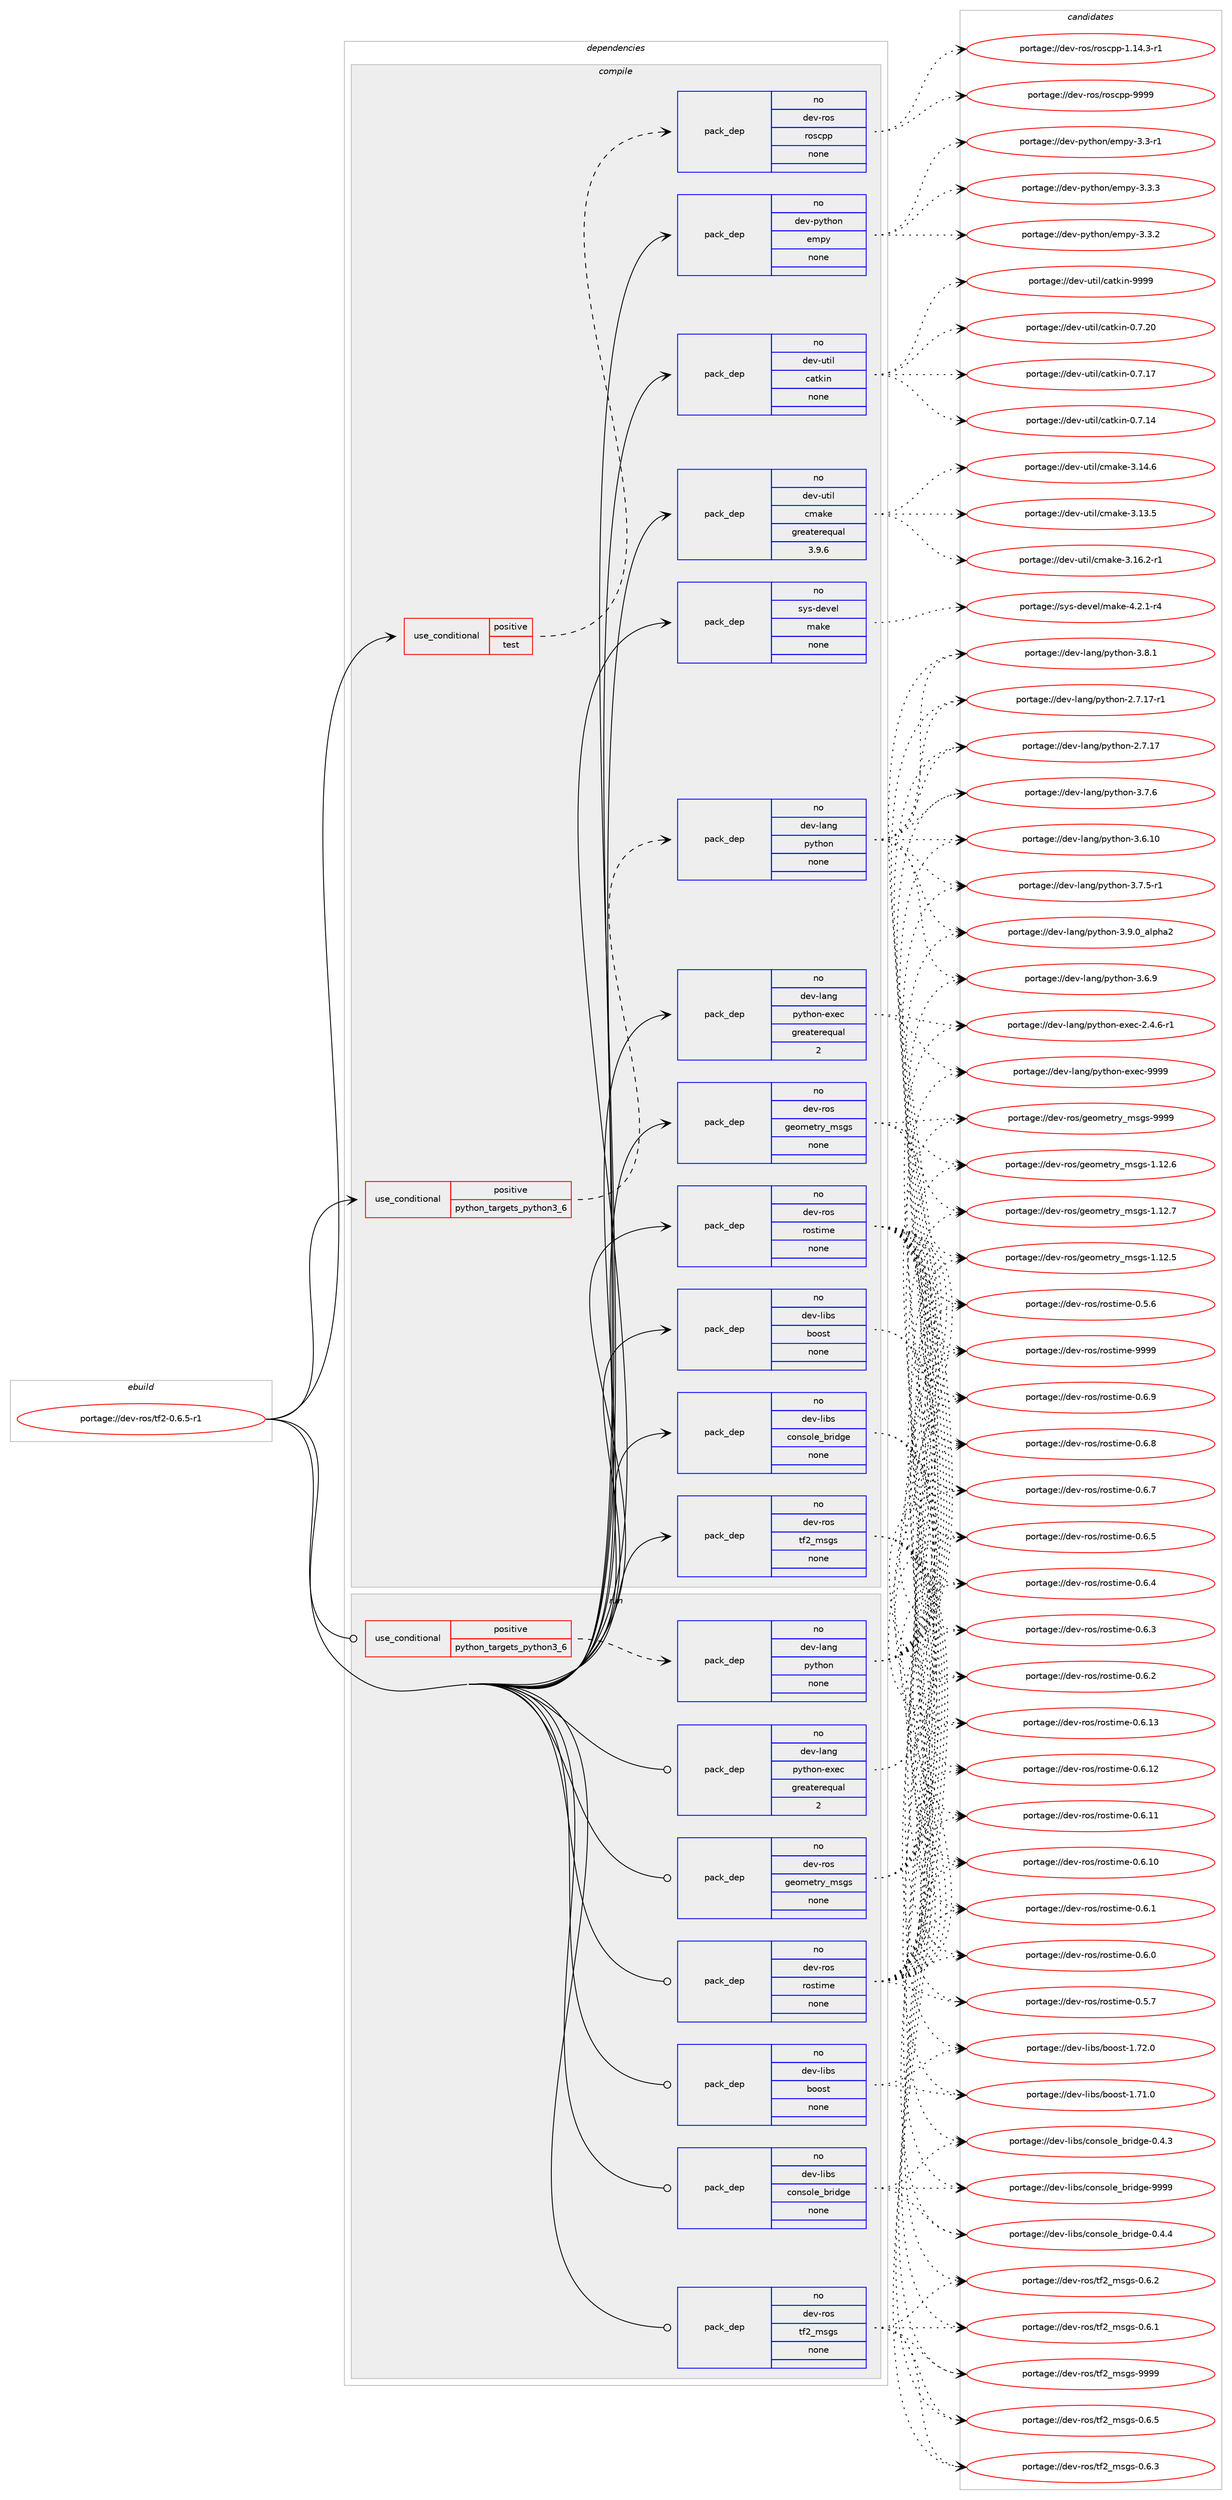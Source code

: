digraph prolog {

# *************
# Graph options
# *************

newrank=true;
concentrate=true;
compound=true;
graph [rankdir=LR,fontname=Helvetica,fontsize=10,ranksep=1.5];#, ranksep=2.5, nodesep=0.2];
edge  [arrowhead=vee];
node  [fontname=Helvetica,fontsize=10];

# **********
# The ebuild
# **********

subgraph cluster_leftcol {
color=gray;
label=<<i>ebuild</i>>;
id [label="portage://dev-ros/tf2-0.6.5-r1", color=red, width=4, href="../dev-ros/tf2-0.6.5-r1.svg"];
}

# ****************
# The dependencies
# ****************

subgraph cluster_midcol {
color=gray;
label=<<i>dependencies</i>>;
subgraph cluster_compile {
fillcolor="#eeeeee";
style=filled;
label=<<i>compile</i>>;
subgraph cond95949 {
dependency376104 [label=<<TABLE BORDER="0" CELLBORDER="1" CELLSPACING="0" CELLPADDING="4"><TR><TD ROWSPAN="3" CELLPADDING="10">use_conditional</TD></TR><TR><TD>positive</TD></TR><TR><TD>python_targets_python3_6</TD></TR></TABLE>>, shape=none, color=red];
subgraph pack275302 {
dependency376105 [label=<<TABLE BORDER="0" CELLBORDER="1" CELLSPACING="0" CELLPADDING="4" WIDTH="220"><TR><TD ROWSPAN="6" CELLPADDING="30">pack_dep</TD></TR><TR><TD WIDTH="110">no</TD></TR><TR><TD>dev-lang</TD></TR><TR><TD>python</TD></TR><TR><TD>none</TD></TR><TR><TD></TD></TR></TABLE>>, shape=none, color=blue];
}
dependency376104:e -> dependency376105:w [weight=20,style="dashed",arrowhead="vee"];
}
id:e -> dependency376104:w [weight=20,style="solid",arrowhead="vee"];
subgraph cond95950 {
dependency376106 [label=<<TABLE BORDER="0" CELLBORDER="1" CELLSPACING="0" CELLPADDING="4"><TR><TD ROWSPAN="3" CELLPADDING="10">use_conditional</TD></TR><TR><TD>positive</TD></TR><TR><TD>test</TD></TR></TABLE>>, shape=none, color=red];
subgraph pack275303 {
dependency376107 [label=<<TABLE BORDER="0" CELLBORDER="1" CELLSPACING="0" CELLPADDING="4" WIDTH="220"><TR><TD ROWSPAN="6" CELLPADDING="30">pack_dep</TD></TR><TR><TD WIDTH="110">no</TD></TR><TR><TD>dev-ros</TD></TR><TR><TD>roscpp</TD></TR><TR><TD>none</TD></TR><TR><TD></TD></TR></TABLE>>, shape=none, color=blue];
}
dependency376106:e -> dependency376107:w [weight=20,style="dashed",arrowhead="vee"];
}
id:e -> dependency376106:w [weight=20,style="solid",arrowhead="vee"];
subgraph pack275304 {
dependency376108 [label=<<TABLE BORDER="0" CELLBORDER="1" CELLSPACING="0" CELLPADDING="4" WIDTH="220"><TR><TD ROWSPAN="6" CELLPADDING="30">pack_dep</TD></TR><TR><TD WIDTH="110">no</TD></TR><TR><TD>dev-lang</TD></TR><TR><TD>python-exec</TD></TR><TR><TD>greaterequal</TD></TR><TR><TD>2</TD></TR></TABLE>>, shape=none, color=blue];
}
id:e -> dependency376108:w [weight=20,style="solid",arrowhead="vee"];
subgraph pack275305 {
dependency376109 [label=<<TABLE BORDER="0" CELLBORDER="1" CELLSPACING="0" CELLPADDING="4" WIDTH="220"><TR><TD ROWSPAN="6" CELLPADDING="30">pack_dep</TD></TR><TR><TD WIDTH="110">no</TD></TR><TR><TD>dev-libs</TD></TR><TR><TD>boost</TD></TR><TR><TD>none</TD></TR><TR><TD></TD></TR></TABLE>>, shape=none, color=blue];
}
id:e -> dependency376109:w [weight=20,style="solid",arrowhead="vee"];
subgraph pack275306 {
dependency376110 [label=<<TABLE BORDER="0" CELLBORDER="1" CELLSPACING="0" CELLPADDING="4" WIDTH="220"><TR><TD ROWSPAN="6" CELLPADDING="30">pack_dep</TD></TR><TR><TD WIDTH="110">no</TD></TR><TR><TD>dev-libs</TD></TR><TR><TD>console_bridge</TD></TR><TR><TD>none</TD></TR><TR><TD></TD></TR></TABLE>>, shape=none, color=blue];
}
id:e -> dependency376110:w [weight=20,style="solid",arrowhead="vee"];
subgraph pack275307 {
dependency376111 [label=<<TABLE BORDER="0" CELLBORDER="1" CELLSPACING="0" CELLPADDING="4" WIDTH="220"><TR><TD ROWSPAN="6" CELLPADDING="30">pack_dep</TD></TR><TR><TD WIDTH="110">no</TD></TR><TR><TD>dev-python</TD></TR><TR><TD>empy</TD></TR><TR><TD>none</TD></TR><TR><TD></TD></TR></TABLE>>, shape=none, color=blue];
}
id:e -> dependency376111:w [weight=20,style="solid",arrowhead="vee"];
subgraph pack275308 {
dependency376112 [label=<<TABLE BORDER="0" CELLBORDER="1" CELLSPACING="0" CELLPADDING="4" WIDTH="220"><TR><TD ROWSPAN="6" CELLPADDING="30">pack_dep</TD></TR><TR><TD WIDTH="110">no</TD></TR><TR><TD>dev-ros</TD></TR><TR><TD>geometry_msgs</TD></TR><TR><TD>none</TD></TR><TR><TD></TD></TR></TABLE>>, shape=none, color=blue];
}
id:e -> dependency376112:w [weight=20,style="solid",arrowhead="vee"];
subgraph pack275309 {
dependency376113 [label=<<TABLE BORDER="0" CELLBORDER="1" CELLSPACING="0" CELLPADDING="4" WIDTH="220"><TR><TD ROWSPAN="6" CELLPADDING="30">pack_dep</TD></TR><TR><TD WIDTH="110">no</TD></TR><TR><TD>dev-ros</TD></TR><TR><TD>rostime</TD></TR><TR><TD>none</TD></TR><TR><TD></TD></TR></TABLE>>, shape=none, color=blue];
}
id:e -> dependency376113:w [weight=20,style="solid",arrowhead="vee"];
subgraph pack275310 {
dependency376114 [label=<<TABLE BORDER="0" CELLBORDER="1" CELLSPACING="0" CELLPADDING="4" WIDTH="220"><TR><TD ROWSPAN="6" CELLPADDING="30">pack_dep</TD></TR><TR><TD WIDTH="110">no</TD></TR><TR><TD>dev-ros</TD></TR><TR><TD>tf2_msgs</TD></TR><TR><TD>none</TD></TR><TR><TD></TD></TR></TABLE>>, shape=none, color=blue];
}
id:e -> dependency376114:w [weight=20,style="solid",arrowhead="vee"];
subgraph pack275311 {
dependency376115 [label=<<TABLE BORDER="0" CELLBORDER="1" CELLSPACING="0" CELLPADDING="4" WIDTH="220"><TR><TD ROWSPAN="6" CELLPADDING="30">pack_dep</TD></TR><TR><TD WIDTH="110">no</TD></TR><TR><TD>dev-util</TD></TR><TR><TD>catkin</TD></TR><TR><TD>none</TD></TR><TR><TD></TD></TR></TABLE>>, shape=none, color=blue];
}
id:e -> dependency376115:w [weight=20,style="solid",arrowhead="vee"];
subgraph pack275312 {
dependency376116 [label=<<TABLE BORDER="0" CELLBORDER="1" CELLSPACING="0" CELLPADDING="4" WIDTH="220"><TR><TD ROWSPAN="6" CELLPADDING="30">pack_dep</TD></TR><TR><TD WIDTH="110">no</TD></TR><TR><TD>dev-util</TD></TR><TR><TD>cmake</TD></TR><TR><TD>greaterequal</TD></TR><TR><TD>3.9.6</TD></TR></TABLE>>, shape=none, color=blue];
}
id:e -> dependency376116:w [weight=20,style="solid",arrowhead="vee"];
subgraph pack275313 {
dependency376117 [label=<<TABLE BORDER="0" CELLBORDER="1" CELLSPACING="0" CELLPADDING="4" WIDTH="220"><TR><TD ROWSPAN="6" CELLPADDING="30">pack_dep</TD></TR><TR><TD WIDTH="110">no</TD></TR><TR><TD>sys-devel</TD></TR><TR><TD>make</TD></TR><TR><TD>none</TD></TR><TR><TD></TD></TR></TABLE>>, shape=none, color=blue];
}
id:e -> dependency376117:w [weight=20,style="solid",arrowhead="vee"];
}
subgraph cluster_compileandrun {
fillcolor="#eeeeee";
style=filled;
label=<<i>compile and run</i>>;
}
subgraph cluster_run {
fillcolor="#eeeeee";
style=filled;
label=<<i>run</i>>;
subgraph cond95951 {
dependency376118 [label=<<TABLE BORDER="0" CELLBORDER="1" CELLSPACING="0" CELLPADDING="4"><TR><TD ROWSPAN="3" CELLPADDING="10">use_conditional</TD></TR><TR><TD>positive</TD></TR><TR><TD>python_targets_python3_6</TD></TR></TABLE>>, shape=none, color=red];
subgraph pack275314 {
dependency376119 [label=<<TABLE BORDER="0" CELLBORDER="1" CELLSPACING="0" CELLPADDING="4" WIDTH="220"><TR><TD ROWSPAN="6" CELLPADDING="30">pack_dep</TD></TR><TR><TD WIDTH="110">no</TD></TR><TR><TD>dev-lang</TD></TR><TR><TD>python</TD></TR><TR><TD>none</TD></TR><TR><TD></TD></TR></TABLE>>, shape=none, color=blue];
}
dependency376118:e -> dependency376119:w [weight=20,style="dashed",arrowhead="vee"];
}
id:e -> dependency376118:w [weight=20,style="solid",arrowhead="odot"];
subgraph pack275315 {
dependency376120 [label=<<TABLE BORDER="0" CELLBORDER="1" CELLSPACING="0" CELLPADDING="4" WIDTH="220"><TR><TD ROWSPAN="6" CELLPADDING="30">pack_dep</TD></TR><TR><TD WIDTH="110">no</TD></TR><TR><TD>dev-lang</TD></TR><TR><TD>python-exec</TD></TR><TR><TD>greaterequal</TD></TR><TR><TD>2</TD></TR></TABLE>>, shape=none, color=blue];
}
id:e -> dependency376120:w [weight=20,style="solid",arrowhead="odot"];
subgraph pack275316 {
dependency376121 [label=<<TABLE BORDER="0" CELLBORDER="1" CELLSPACING="0" CELLPADDING="4" WIDTH="220"><TR><TD ROWSPAN="6" CELLPADDING="30">pack_dep</TD></TR><TR><TD WIDTH="110">no</TD></TR><TR><TD>dev-libs</TD></TR><TR><TD>boost</TD></TR><TR><TD>none</TD></TR><TR><TD></TD></TR></TABLE>>, shape=none, color=blue];
}
id:e -> dependency376121:w [weight=20,style="solid",arrowhead="odot"];
subgraph pack275317 {
dependency376122 [label=<<TABLE BORDER="0" CELLBORDER="1" CELLSPACING="0" CELLPADDING="4" WIDTH="220"><TR><TD ROWSPAN="6" CELLPADDING="30">pack_dep</TD></TR><TR><TD WIDTH="110">no</TD></TR><TR><TD>dev-libs</TD></TR><TR><TD>console_bridge</TD></TR><TR><TD>none</TD></TR><TR><TD></TD></TR></TABLE>>, shape=none, color=blue];
}
id:e -> dependency376122:w [weight=20,style="solid",arrowhead="odot"];
subgraph pack275318 {
dependency376123 [label=<<TABLE BORDER="0" CELLBORDER="1" CELLSPACING="0" CELLPADDING="4" WIDTH="220"><TR><TD ROWSPAN="6" CELLPADDING="30">pack_dep</TD></TR><TR><TD WIDTH="110">no</TD></TR><TR><TD>dev-ros</TD></TR><TR><TD>geometry_msgs</TD></TR><TR><TD>none</TD></TR><TR><TD></TD></TR></TABLE>>, shape=none, color=blue];
}
id:e -> dependency376123:w [weight=20,style="solid",arrowhead="odot"];
subgraph pack275319 {
dependency376124 [label=<<TABLE BORDER="0" CELLBORDER="1" CELLSPACING="0" CELLPADDING="4" WIDTH="220"><TR><TD ROWSPAN="6" CELLPADDING="30">pack_dep</TD></TR><TR><TD WIDTH="110">no</TD></TR><TR><TD>dev-ros</TD></TR><TR><TD>rostime</TD></TR><TR><TD>none</TD></TR><TR><TD></TD></TR></TABLE>>, shape=none, color=blue];
}
id:e -> dependency376124:w [weight=20,style="solid",arrowhead="odot"];
subgraph pack275320 {
dependency376125 [label=<<TABLE BORDER="0" CELLBORDER="1" CELLSPACING="0" CELLPADDING="4" WIDTH="220"><TR><TD ROWSPAN="6" CELLPADDING="30">pack_dep</TD></TR><TR><TD WIDTH="110">no</TD></TR><TR><TD>dev-ros</TD></TR><TR><TD>tf2_msgs</TD></TR><TR><TD>none</TD></TR><TR><TD></TD></TR></TABLE>>, shape=none, color=blue];
}
id:e -> dependency376125:w [weight=20,style="solid",arrowhead="odot"];
}
}

# **************
# The candidates
# **************

subgraph cluster_choices {
rank=same;
color=gray;
label=<<i>candidates</i>>;

subgraph choice275302 {
color=black;
nodesep=1;
choice10010111845108971101034711212111610411111045514657464895971081121049750 [label="portage://dev-lang/python-3.9.0_alpha2", color=red, width=4,href="../dev-lang/python-3.9.0_alpha2.svg"];
choice100101118451089711010347112121116104111110455146564649 [label="portage://dev-lang/python-3.8.1", color=red, width=4,href="../dev-lang/python-3.8.1.svg"];
choice100101118451089711010347112121116104111110455146554654 [label="portage://dev-lang/python-3.7.6", color=red, width=4,href="../dev-lang/python-3.7.6.svg"];
choice1001011184510897110103471121211161041111104551465546534511449 [label="portage://dev-lang/python-3.7.5-r1", color=red, width=4,href="../dev-lang/python-3.7.5-r1.svg"];
choice100101118451089711010347112121116104111110455146544657 [label="portage://dev-lang/python-3.6.9", color=red, width=4,href="../dev-lang/python-3.6.9.svg"];
choice10010111845108971101034711212111610411111045514654464948 [label="portage://dev-lang/python-3.6.10", color=red, width=4,href="../dev-lang/python-3.6.10.svg"];
choice100101118451089711010347112121116104111110455046554649554511449 [label="portage://dev-lang/python-2.7.17-r1", color=red, width=4,href="../dev-lang/python-2.7.17-r1.svg"];
choice10010111845108971101034711212111610411111045504655464955 [label="portage://dev-lang/python-2.7.17", color=red, width=4,href="../dev-lang/python-2.7.17.svg"];
dependency376105:e -> choice10010111845108971101034711212111610411111045514657464895971081121049750:w [style=dotted,weight="100"];
dependency376105:e -> choice100101118451089711010347112121116104111110455146564649:w [style=dotted,weight="100"];
dependency376105:e -> choice100101118451089711010347112121116104111110455146554654:w [style=dotted,weight="100"];
dependency376105:e -> choice1001011184510897110103471121211161041111104551465546534511449:w [style=dotted,weight="100"];
dependency376105:e -> choice100101118451089711010347112121116104111110455146544657:w [style=dotted,weight="100"];
dependency376105:e -> choice10010111845108971101034711212111610411111045514654464948:w [style=dotted,weight="100"];
dependency376105:e -> choice100101118451089711010347112121116104111110455046554649554511449:w [style=dotted,weight="100"];
dependency376105:e -> choice10010111845108971101034711212111610411111045504655464955:w [style=dotted,weight="100"];
}
subgraph choice275303 {
color=black;
nodesep=1;
choice1001011184511411111547114111115991121124557575757 [label="portage://dev-ros/roscpp-9999", color=red, width=4,href="../dev-ros/roscpp-9999.svg"];
choice100101118451141111154711411111599112112454946495246514511449 [label="portage://dev-ros/roscpp-1.14.3-r1", color=red, width=4,href="../dev-ros/roscpp-1.14.3-r1.svg"];
dependency376107:e -> choice1001011184511411111547114111115991121124557575757:w [style=dotted,weight="100"];
dependency376107:e -> choice100101118451141111154711411111599112112454946495246514511449:w [style=dotted,weight="100"];
}
subgraph choice275304 {
color=black;
nodesep=1;
choice10010111845108971101034711212111610411111045101120101994557575757 [label="portage://dev-lang/python-exec-9999", color=red, width=4,href="../dev-lang/python-exec-9999.svg"];
choice10010111845108971101034711212111610411111045101120101994550465246544511449 [label="portage://dev-lang/python-exec-2.4.6-r1", color=red, width=4,href="../dev-lang/python-exec-2.4.6-r1.svg"];
dependency376108:e -> choice10010111845108971101034711212111610411111045101120101994557575757:w [style=dotted,weight="100"];
dependency376108:e -> choice10010111845108971101034711212111610411111045101120101994550465246544511449:w [style=dotted,weight="100"];
}
subgraph choice275305 {
color=black;
nodesep=1;
choice1001011184510810598115479811111111511645494655504648 [label="portage://dev-libs/boost-1.72.0", color=red, width=4,href="../dev-libs/boost-1.72.0.svg"];
choice1001011184510810598115479811111111511645494655494648 [label="portage://dev-libs/boost-1.71.0", color=red, width=4,href="../dev-libs/boost-1.71.0.svg"];
dependency376109:e -> choice1001011184510810598115479811111111511645494655504648:w [style=dotted,weight="100"];
dependency376109:e -> choice1001011184510810598115479811111111511645494655494648:w [style=dotted,weight="100"];
}
subgraph choice275306 {
color=black;
nodesep=1;
choice1001011184510810598115479911111011511110810195981141051001031014557575757 [label="portage://dev-libs/console_bridge-9999", color=red, width=4,href="../dev-libs/console_bridge-9999.svg"];
choice100101118451081059811547991111101151111081019598114105100103101454846524652 [label="portage://dev-libs/console_bridge-0.4.4", color=red, width=4,href="../dev-libs/console_bridge-0.4.4.svg"];
choice100101118451081059811547991111101151111081019598114105100103101454846524651 [label="portage://dev-libs/console_bridge-0.4.3", color=red, width=4,href="../dev-libs/console_bridge-0.4.3.svg"];
dependency376110:e -> choice1001011184510810598115479911111011511110810195981141051001031014557575757:w [style=dotted,weight="100"];
dependency376110:e -> choice100101118451081059811547991111101151111081019598114105100103101454846524652:w [style=dotted,weight="100"];
dependency376110:e -> choice100101118451081059811547991111101151111081019598114105100103101454846524651:w [style=dotted,weight="100"];
}
subgraph choice275307 {
color=black;
nodesep=1;
choice1001011184511212111610411111047101109112121455146514651 [label="portage://dev-python/empy-3.3.3", color=red, width=4,href="../dev-python/empy-3.3.3.svg"];
choice1001011184511212111610411111047101109112121455146514650 [label="portage://dev-python/empy-3.3.2", color=red, width=4,href="../dev-python/empy-3.3.2.svg"];
choice1001011184511212111610411111047101109112121455146514511449 [label="portage://dev-python/empy-3.3-r1", color=red, width=4,href="../dev-python/empy-3.3-r1.svg"];
dependency376111:e -> choice1001011184511212111610411111047101109112121455146514651:w [style=dotted,weight="100"];
dependency376111:e -> choice1001011184511212111610411111047101109112121455146514650:w [style=dotted,weight="100"];
dependency376111:e -> choice1001011184511212111610411111047101109112121455146514511449:w [style=dotted,weight="100"];
}
subgraph choice275308 {
color=black;
nodesep=1;
choice1001011184511411111547103101111109101116114121951091151031154557575757 [label="portage://dev-ros/geometry_msgs-9999", color=red, width=4,href="../dev-ros/geometry_msgs-9999.svg"];
choice10010111845114111115471031011111091011161141219510911510311545494649504655 [label="portage://dev-ros/geometry_msgs-1.12.7", color=red, width=4,href="../dev-ros/geometry_msgs-1.12.7.svg"];
choice10010111845114111115471031011111091011161141219510911510311545494649504654 [label="portage://dev-ros/geometry_msgs-1.12.6", color=red, width=4,href="../dev-ros/geometry_msgs-1.12.6.svg"];
choice10010111845114111115471031011111091011161141219510911510311545494649504653 [label="portage://dev-ros/geometry_msgs-1.12.5", color=red, width=4,href="../dev-ros/geometry_msgs-1.12.5.svg"];
dependency376112:e -> choice1001011184511411111547103101111109101116114121951091151031154557575757:w [style=dotted,weight="100"];
dependency376112:e -> choice10010111845114111115471031011111091011161141219510911510311545494649504655:w [style=dotted,weight="100"];
dependency376112:e -> choice10010111845114111115471031011111091011161141219510911510311545494649504654:w [style=dotted,weight="100"];
dependency376112:e -> choice10010111845114111115471031011111091011161141219510911510311545494649504653:w [style=dotted,weight="100"];
}
subgraph choice275309 {
color=black;
nodesep=1;
choice10010111845114111115471141111151161051091014557575757 [label="portage://dev-ros/rostime-9999", color=red, width=4,href="../dev-ros/rostime-9999.svg"];
choice1001011184511411111547114111115116105109101454846544657 [label="portage://dev-ros/rostime-0.6.9", color=red, width=4,href="../dev-ros/rostime-0.6.9.svg"];
choice1001011184511411111547114111115116105109101454846544656 [label="portage://dev-ros/rostime-0.6.8", color=red, width=4,href="../dev-ros/rostime-0.6.8.svg"];
choice1001011184511411111547114111115116105109101454846544655 [label="portage://dev-ros/rostime-0.6.7", color=red, width=4,href="../dev-ros/rostime-0.6.7.svg"];
choice1001011184511411111547114111115116105109101454846544653 [label="portage://dev-ros/rostime-0.6.5", color=red, width=4,href="../dev-ros/rostime-0.6.5.svg"];
choice1001011184511411111547114111115116105109101454846544652 [label="portage://dev-ros/rostime-0.6.4", color=red, width=4,href="../dev-ros/rostime-0.6.4.svg"];
choice1001011184511411111547114111115116105109101454846544651 [label="portage://dev-ros/rostime-0.6.3", color=red, width=4,href="../dev-ros/rostime-0.6.3.svg"];
choice1001011184511411111547114111115116105109101454846544650 [label="portage://dev-ros/rostime-0.6.2", color=red, width=4,href="../dev-ros/rostime-0.6.2.svg"];
choice100101118451141111154711411111511610510910145484654464951 [label="portage://dev-ros/rostime-0.6.13", color=red, width=4,href="../dev-ros/rostime-0.6.13.svg"];
choice100101118451141111154711411111511610510910145484654464950 [label="portage://dev-ros/rostime-0.6.12", color=red, width=4,href="../dev-ros/rostime-0.6.12.svg"];
choice100101118451141111154711411111511610510910145484654464949 [label="portage://dev-ros/rostime-0.6.11", color=red, width=4,href="../dev-ros/rostime-0.6.11.svg"];
choice100101118451141111154711411111511610510910145484654464948 [label="portage://dev-ros/rostime-0.6.10", color=red, width=4,href="../dev-ros/rostime-0.6.10.svg"];
choice1001011184511411111547114111115116105109101454846544649 [label="portage://dev-ros/rostime-0.6.1", color=red, width=4,href="../dev-ros/rostime-0.6.1.svg"];
choice1001011184511411111547114111115116105109101454846544648 [label="portage://dev-ros/rostime-0.6.0", color=red, width=4,href="../dev-ros/rostime-0.6.0.svg"];
choice1001011184511411111547114111115116105109101454846534655 [label="portage://dev-ros/rostime-0.5.7", color=red, width=4,href="../dev-ros/rostime-0.5.7.svg"];
choice1001011184511411111547114111115116105109101454846534654 [label="portage://dev-ros/rostime-0.5.6", color=red, width=4,href="../dev-ros/rostime-0.5.6.svg"];
dependency376113:e -> choice10010111845114111115471141111151161051091014557575757:w [style=dotted,weight="100"];
dependency376113:e -> choice1001011184511411111547114111115116105109101454846544657:w [style=dotted,weight="100"];
dependency376113:e -> choice1001011184511411111547114111115116105109101454846544656:w [style=dotted,weight="100"];
dependency376113:e -> choice1001011184511411111547114111115116105109101454846544655:w [style=dotted,weight="100"];
dependency376113:e -> choice1001011184511411111547114111115116105109101454846544653:w [style=dotted,weight="100"];
dependency376113:e -> choice1001011184511411111547114111115116105109101454846544652:w [style=dotted,weight="100"];
dependency376113:e -> choice1001011184511411111547114111115116105109101454846544651:w [style=dotted,weight="100"];
dependency376113:e -> choice1001011184511411111547114111115116105109101454846544650:w [style=dotted,weight="100"];
dependency376113:e -> choice100101118451141111154711411111511610510910145484654464951:w [style=dotted,weight="100"];
dependency376113:e -> choice100101118451141111154711411111511610510910145484654464950:w [style=dotted,weight="100"];
dependency376113:e -> choice100101118451141111154711411111511610510910145484654464949:w [style=dotted,weight="100"];
dependency376113:e -> choice100101118451141111154711411111511610510910145484654464948:w [style=dotted,weight="100"];
dependency376113:e -> choice1001011184511411111547114111115116105109101454846544649:w [style=dotted,weight="100"];
dependency376113:e -> choice1001011184511411111547114111115116105109101454846544648:w [style=dotted,weight="100"];
dependency376113:e -> choice1001011184511411111547114111115116105109101454846534655:w [style=dotted,weight="100"];
dependency376113:e -> choice1001011184511411111547114111115116105109101454846534654:w [style=dotted,weight="100"];
}
subgraph choice275310 {
color=black;
nodesep=1;
choice100101118451141111154711610250951091151031154557575757 [label="portage://dev-ros/tf2_msgs-9999", color=red, width=4,href="../dev-ros/tf2_msgs-9999.svg"];
choice10010111845114111115471161025095109115103115454846544653 [label="portage://dev-ros/tf2_msgs-0.6.5", color=red, width=4,href="../dev-ros/tf2_msgs-0.6.5.svg"];
choice10010111845114111115471161025095109115103115454846544651 [label="portage://dev-ros/tf2_msgs-0.6.3", color=red, width=4,href="../dev-ros/tf2_msgs-0.6.3.svg"];
choice10010111845114111115471161025095109115103115454846544650 [label="portage://dev-ros/tf2_msgs-0.6.2", color=red, width=4,href="../dev-ros/tf2_msgs-0.6.2.svg"];
choice10010111845114111115471161025095109115103115454846544649 [label="portage://dev-ros/tf2_msgs-0.6.1", color=red, width=4,href="../dev-ros/tf2_msgs-0.6.1.svg"];
dependency376114:e -> choice100101118451141111154711610250951091151031154557575757:w [style=dotted,weight="100"];
dependency376114:e -> choice10010111845114111115471161025095109115103115454846544653:w [style=dotted,weight="100"];
dependency376114:e -> choice10010111845114111115471161025095109115103115454846544651:w [style=dotted,weight="100"];
dependency376114:e -> choice10010111845114111115471161025095109115103115454846544650:w [style=dotted,weight="100"];
dependency376114:e -> choice10010111845114111115471161025095109115103115454846544649:w [style=dotted,weight="100"];
}
subgraph choice275311 {
color=black;
nodesep=1;
choice100101118451171161051084799971161071051104557575757 [label="portage://dev-util/catkin-9999", color=red, width=4,href="../dev-util/catkin-9999.svg"];
choice1001011184511711610510847999711610710511045484655465048 [label="portage://dev-util/catkin-0.7.20", color=red, width=4,href="../dev-util/catkin-0.7.20.svg"];
choice1001011184511711610510847999711610710511045484655464955 [label="portage://dev-util/catkin-0.7.17", color=red, width=4,href="../dev-util/catkin-0.7.17.svg"];
choice1001011184511711610510847999711610710511045484655464952 [label="portage://dev-util/catkin-0.7.14", color=red, width=4,href="../dev-util/catkin-0.7.14.svg"];
dependency376115:e -> choice100101118451171161051084799971161071051104557575757:w [style=dotted,weight="100"];
dependency376115:e -> choice1001011184511711610510847999711610710511045484655465048:w [style=dotted,weight="100"];
dependency376115:e -> choice1001011184511711610510847999711610710511045484655464955:w [style=dotted,weight="100"];
dependency376115:e -> choice1001011184511711610510847999711610710511045484655464952:w [style=dotted,weight="100"];
}
subgraph choice275312 {
color=black;
nodesep=1;
choice10010111845117116105108479910997107101455146495446504511449 [label="portage://dev-util/cmake-3.16.2-r1", color=red, width=4,href="../dev-util/cmake-3.16.2-r1.svg"];
choice1001011184511711610510847991099710710145514649524654 [label="portage://dev-util/cmake-3.14.6", color=red, width=4,href="../dev-util/cmake-3.14.6.svg"];
choice1001011184511711610510847991099710710145514649514653 [label="portage://dev-util/cmake-3.13.5", color=red, width=4,href="../dev-util/cmake-3.13.5.svg"];
dependency376116:e -> choice10010111845117116105108479910997107101455146495446504511449:w [style=dotted,weight="100"];
dependency376116:e -> choice1001011184511711610510847991099710710145514649524654:w [style=dotted,weight="100"];
dependency376116:e -> choice1001011184511711610510847991099710710145514649514653:w [style=dotted,weight="100"];
}
subgraph choice275313 {
color=black;
nodesep=1;
choice1151211154510010111810110847109971071014552465046494511452 [label="portage://sys-devel/make-4.2.1-r4", color=red, width=4,href="../sys-devel/make-4.2.1-r4.svg"];
dependency376117:e -> choice1151211154510010111810110847109971071014552465046494511452:w [style=dotted,weight="100"];
}
subgraph choice275314 {
color=black;
nodesep=1;
choice10010111845108971101034711212111610411111045514657464895971081121049750 [label="portage://dev-lang/python-3.9.0_alpha2", color=red, width=4,href="../dev-lang/python-3.9.0_alpha2.svg"];
choice100101118451089711010347112121116104111110455146564649 [label="portage://dev-lang/python-3.8.1", color=red, width=4,href="../dev-lang/python-3.8.1.svg"];
choice100101118451089711010347112121116104111110455146554654 [label="portage://dev-lang/python-3.7.6", color=red, width=4,href="../dev-lang/python-3.7.6.svg"];
choice1001011184510897110103471121211161041111104551465546534511449 [label="portage://dev-lang/python-3.7.5-r1", color=red, width=4,href="../dev-lang/python-3.7.5-r1.svg"];
choice100101118451089711010347112121116104111110455146544657 [label="portage://dev-lang/python-3.6.9", color=red, width=4,href="../dev-lang/python-3.6.9.svg"];
choice10010111845108971101034711212111610411111045514654464948 [label="portage://dev-lang/python-3.6.10", color=red, width=4,href="../dev-lang/python-3.6.10.svg"];
choice100101118451089711010347112121116104111110455046554649554511449 [label="portage://dev-lang/python-2.7.17-r1", color=red, width=4,href="../dev-lang/python-2.7.17-r1.svg"];
choice10010111845108971101034711212111610411111045504655464955 [label="portage://dev-lang/python-2.7.17", color=red, width=4,href="../dev-lang/python-2.7.17.svg"];
dependency376119:e -> choice10010111845108971101034711212111610411111045514657464895971081121049750:w [style=dotted,weight="100"];
dependency376119:e -> choice100101118451089711010347112121116104111110455146564649:w [style=dotted,weight="100"];
dependency376119:e -> choice100101118451089711010347112121116104111110455146554654:w [style=dotted,weight="100"];
dependency376119:e -> choice1001011184510897110103471121211161041111104551465546534511449:w [style=dotted,weight="100"];
dependency376119:e -> choice100101118451089711010347112121116104111110455146544657:w [style=dotted,weight="100"];
dependency376119:e -> choice10010111845108971101034711212111610411111045514654464948:w [style=dotted,weight="100"];
dependency376119:e -> choice100101118451089711010347112121116104111110455046554649554511449:w [style=dotted,weight="100"];
dependency376119:e -> choice10010111845108971101034711212111610411111045504655464955:w [style=dotted,weight="100"];
}
subgraph choice275315 {
color=black;
nodesep=1;
choice10010111845108971101034711212111610411111045101120101994557575757 [label="portage://dev-lang/python-exec-9999", color=red, width=4,href="../dev-lang/python-exec-9999.svg"];
choice10010111845108971101034711212111610411111045101120101994550465246544511449 [label="portage://dev-lang/python-exec-2.4.6-r1", color=red, width=4,href="../dev-lang/python-exec-2.4.6-r1.svg"];
dependency376120:e -> choice10010111845108971101034711212111610411111045101120101994557575757:w [style=dotted,weight="100"];
dependency376120:e -> choice10010111845108971101034711212111610411111045101120101994550465246544511449:w [style=dotted,weight="100"];
}
subgraph choice275316 {
color=black;
nodesep=1;
choice1001011184510810598115479811111111511645494655504648 [label="portage://dev-libs/boost-1.72.0", color=red, width=4,href="../dev-libs/boost-1.72.0.svg"];
choice1001011184510810598115479811111111511645494655494648 [label="portage://dev-libs/boost-1.71.0", color=red, width=4,href="../dev-libs/boost-1.71.0.svg"];
dependency376121:e -> choice1001011184510810598115479811111111511645494655504648:w [style=dotted,weight="100"];
dependency376121:e -> choice1001011184510810598115479811111111511645494655494648:w [style=dotted,weight="100"];
}
subgraph choice275317 {
color=black;
nodesep=1;
choice1001011184510810598115479911111011511110810195981141051001031014557575757 [label="portage://dev-libs/console_bridge-9999", color=red, width=4,href="../dev-libs/console_bridge-9999.svg"];
choice100101118451081059811547991111101151111081019598114105100103101454846524652 [label="portage://dev-libs/console_bridge-0.4.4", color=red, width=4,href="../dev-libs/console_bridge-0.4.4.svg"];
choice100101118451081059811547991111101151111081019598114105100103101454846524651 [label="portage://dev-libs/console_bridge-0.4.3", color=red, width=4,href="../dev-libs/console_bridge-0.4.3.svg"];
dependency376122:e -> choice1001011184510810598115479911111011511110810195981141051001031014557575757:w [style=dotted,weight="100"];
dependency376122:e -> choice100101118451081059811547991111101151111081019598114105100103101454846524652:w [style=dotted,weight="100"];
dependency376122:e -> choice100101118451081059811547991111101151111081019598114105100103101454846524651:w [style=dotted,weight="100"];
}
subgraph choice275318 {
color=black;
nodesep=1;
choice1001011184511411111547103101111109101116114121951091151031154557575757 [label="portage://dev-ros/geometry_msgs-9999", color=red, width=4,href="../dev-ros/geometry_msgs-9999.svg"];
choice10010111845114111115471031011111091011161141219510911510311545494649504655 [label="portage://dev-ros/geometry_msgs-1.12.7", color=red, width=4,href="../dev-ros/geometry_msgs-1.12.7.svg"];
choice10010111845114111115471031011111091011161141219510911510311545494649504654 [label="portage://dev-ros/geometry_msgs-1.12.6", color=red, width=4,href="../dev-ros/geometry_msgs-1.12.6.svg"];
choice10010111845114111115471031011111091011161141219510911510311545494649504653 [label="portage://dev-ros/geometry_msgs-1.12.5", color=red, width=4,href="../dev-ros/geometry_msgs-1.12.5.svg"];
dependency376123:e -> choice1001011184511411111547103101111109101116114121951091151031154557575757:w [style=dotted,weight="100"];
dependency376123:e -> choice10010111845114111115471031011111091011161141219510911510311545494649504655:w [style=dotted,weight="100"];
dependency376123:e -> choice10010111845114111115471031011111091011161141219510911510311545494649504654:w [style=dotted,weight="100"];
dependency376123:e -> choice10010111845114111115471031011111091011161141219510911510311545494649504653:w [style=dotted,weight="100"];
}
subgraph choice275319 {
color=black;
nodesep=1;
choice10010111845114111115471141111151161051091014557575757 [label="portage://dev-ros/rostime-9999", color=red, width=4,href="../dev-ros/rostime-9999.svg"];
choice1001011184511411111547114111115116105109101454846544657 [label="portage://dev-ros/rostime-0.6.9", color=red, width=4,href="../dev-ros/rostime-0.6.9.svg"];
choice1001011184511411111547114111115116105109101454846544656 [label="portage://dev-ros/rostime-0.6.8", color=red, width=4,href="../dev-ros/rostime-0.6.8.svg"];
choice1001011184511411111547114111115116105109101454846544655 [label="portage://dev-ros/rostime-0.6.7", color=red, width=4,href="../dev-ros/rostime-0.6.7.svg"];
choice1001011184511411111547114111115116105109101454846544653 [label="portage://dev-ros/rostime-0.6.5", color=red, width=4,href="../dev-ros/rostime-0.6.5.svg"];
choice1001011184511411111547114111115116105109101454846544652 [label="portage://dev-ros/rostime-0.6.4", color=red, width=4,href="../dev-ros/rostime-0.6.4.svg"];
choice1001011184511411111547114111115116105109101454846544651 [label="portage://dev-ros/rostime-0.6.3", color=red, width=4,href="../dev-ros/rostime-0.6.3.svg"];
choice1001011184511411111547114111115116105109101454846544650 [label="portage://dev-ros/rostime-0.6.2", color=red, width=4,href="../dev-ros/rostime-0.6.2.svg"];
choice100101118451141111154711411111511610510910145484654464951 [label="portage://dev-ros/rostime-0.6.13", color=red, width=4,href="../dev-ros/rostime-0.6.13.svg"];
choice100101118451141111154711411111511610510910145484654464950 [label="portage://dev-ros/rostime-0.6.12", color=red, width=4,href="../dev-ros/rostime-0.6.12.svg"];
choice100101118451141111154711411111511610510910145484654464949 [label="portage://dev-ros/rostime-0.6.11", color=red, width=4,href="../dev-ros/rostime-0.6.11.svg"];
choice100101118451141111154711411111511610510910145484654464948 [label="portage://dev-ros/rostime-0.6.10", color=red, width=4,href="../dev-ros/rostime-0.6.10.svg"];
choice1001011184511411111547114111115116105109101454846544649 [label="portage://dev-ros/rostime-0.6.1", color=red, width=4,href="../dev-ros/rostime-0.6.1.svg"];
choice1001011184511411111547114111115116105109101454846544648 [label="portage://dev-ros/rostime-0.6.0", color=red, width=4,href="../dev-ros/rostime-0.6.0.svg"];
choice1001011184511411111547114111115116105109101454846534655 [label="portage://dev-ros/rostime-0.5.7", color=red, width=4,href="../dev-ros/rostime-0.5.7.svg"];
choice1001011184511411111547114111115116105109101454846534654 [label="portage://dev-ros/rostime-0.5.6", color=red, width=4,href="../dev-ros/rostime-0.5.6.svg"];
dependency376124:e -> choice10010111845114111115471141111151161051091014557575757:w [style=dotted,weight="100"];
dependency376124:e -> choice1001011184511411111547114111115116105109101454846544657:w [style=dotted,weight="100"];
dependency376124:e -> choice1001011184511411111547114111115116105109101454846544656:w [style=dotted,weight="100"];
dependency376124:e -> choice1001011184511411111547114111115116105109101454846544655:w [style=dotted,weight="100"];
dependency376124:e -> choice1001011184511411111547114111115116105109101454846544653:w [style=dotted,weight="100"];
dependency376124:e -> choice1001011184511411111547114111115116105109101454846544652:w [style=dotted,weight="100"];
dependency376124:e -> choice1001011184511411111547114111115116105109101454846544651:w [style=dotted,weight="100"];
dependency376124:e -> choice1001011184511411111547114111115116105109101454846544650:w [style=dotted,weight="100"];
dependency376124:e -> choice100101118451141111154711411111511610510910145484654464951:w [style=dotted,weight="100"];
dependency376124:e -> choice100101118451141111154711411111511610510910145484654464950:w [style=dotted,weight="100"];
dependency376124:e -> choice100101118451141111154711411111511610510910145484654464949:w [style=dotted,weight="100"];
dependency376124:e -> choice100101118451141111154711411111511610510910145484654464948:w [style=dotted,weight="100"];
dependency376124:e -> choice1001011184511411111547114111115116105109101454846544649:w [style=dotted,weight="100"];
dependency376124:e -> choice1001011184511411111547114111115116105109101454846544648:w [style=dotted,weight="100"];
dependency376124:e -> choice1001011184511411111547114111115116105109101454846534655:w [style=dotted,weight="100"];
dependency376124:e -> choice1001011184511411111547114111115116105109101454846534654:w [style=dotted,weight="100"];
}
subgraph choice275320 {
color=black;
nodesep=1;
choice100101118451141111154711610250951091151031154557575757 [label="portage://dev-ros/tf2_msgs-9999", color=red, width=4,href="../dev-ros/tf2_msgs-9999.svg"];
choice10010111845114111115471161025095109115103115454846544653 [label="portage://dev-ros/tf2_msgs-0.6.5", color=red, width=4,href="../dev-ros/tf2_msgs-0.6.5.svg"];
choice10010111845114111115471161025095109115103115454846544651 [label="portage://dev-ros/tf2_msgs-0.6.3", color=red, width=4,href="../dev-ros/tf2_msgs-0.6.3.svg"];
choice10010111845114111115471161025095109115103115454846544650 [label="portage://dev-ros/tf2_msgs-0.6.2", color=red, width=4,href="../dev-ros/tf2_msgs-0.6.2.svg"];
choice10010111845114111115471161025095109115103115454846544649 [label="portage://dev-ros/tf2_msgs-0.6.1", color=red, width=4,href="../dev-ros/tf2_msgs-0.6.1.svg"];
dependency376125:e -> choice100101118451141111154711610250951091151031154557575757:w [style=dotted,weight="100"];
dependency376125:e -> choice10010111845114111115471161025095109115103115454846544653:w [style=dotted,weight="100"];
dependency376125:e -> choice10010111845114111115471161025095109115103115454846544651:w [style=dotted,weight="100"];
dependency376125:e -> choice10010111845114111115471161025095109115103115454846544650:w [style=dotted,weight="100"];
dependency376125:e -> choice10010111845114111115471161025095109115103115454846544649:w [style=dotted,weight="100"];
}
}

}
